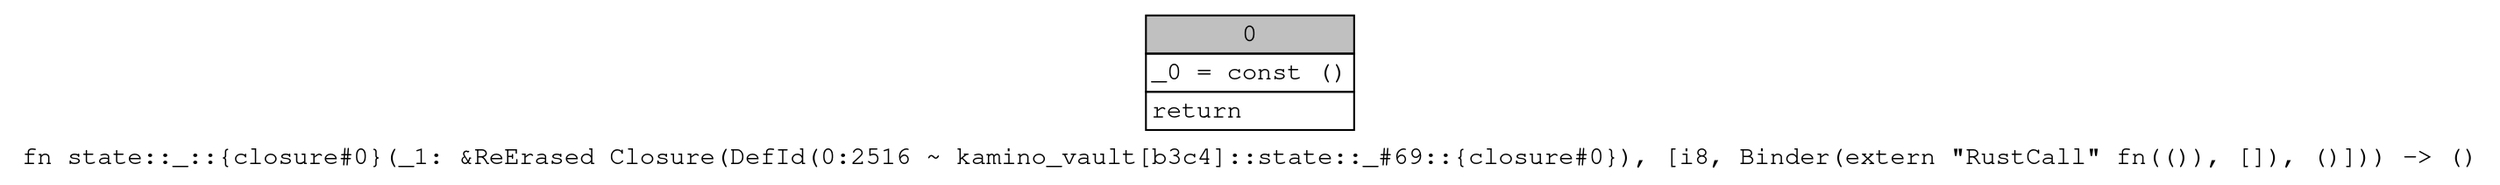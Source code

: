 digraph Mir_0_2516 {
    graph [fontname="Courier, monospace"];
    node [fontname="Courier, monospace"];
    edge [fontname="Courier, monospace"];
    label=<fn state::_::{closure#0}(_1: &amp;ReErased Closure(DefId(0:2516 ~ kamino_vault[b3c4]::state::_#69::{closure#0}), [i8, Binder(extern &quot;RustCall&quot; fn(()), []), ()])) -&gt; ()<br align="left"/>>;
    bb0__0_2516 [shape="none", label=<<table border="0" cellborder="1" cellspacing="0"><tr><td bgcolor="gray" align="center" colspan="1">0</td></tr><tr><td align="left" balign="left">_0 = const ()<br/></td></tr><tr><td align="left">return</td></tr></table>>];
}
